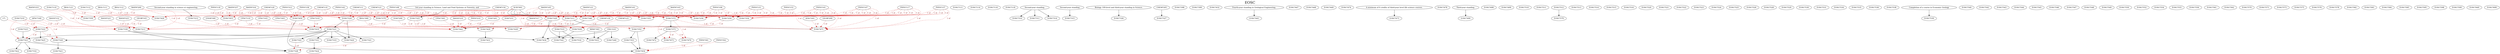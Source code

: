 digraph EOSC {
labelloc = "t";
label = "EOSC"
fontsize = 27;
"EOSC*110"
"EOSC*111"
"EOSC*112"
"EOSC*114"
"EOSC*116"
"EOSC*118"
"EOSC*210"
"MATH*101" -> "EOSC*211" [style=dashed] [label="1 of", fontcolor=firebrick4] [color=red3]
"MATH*103" -> "EOSC*211" [style=dashed] [label="1 of", fontcolor=firebrick4] [color=red3]
"MATH*105" -> "EOSC*211" [style=dashed] [label="1 of", fontcolor=firebrick4] [color=red3]
"MATH*121" -> "EOSC*211" [style=dashed] [label="1 of", fontcolor=firebrick4] [color=red3]
"SCIE*001" -> "EOSC*211" [style=dashed] [label="1 of", fontcolor=firebrick4] [color=red3]
"Second-year standing in science or engineering." -> "EOSC*212" [style=solid]
"MATH*200" -> "EOSC*213" [style=dashed] [label="1 of", fontcolor=firebrick4] [color=red3]
"MATH*253" -> "EOSC*213" [style=dashed] [label="1 of", fontcolor=firebrick4] [color=red3]
"MATH*152" -> "EOSC*213" [style=dashed] [label="1 of", fontcolor=firebrick4] [color=red3]
"MATH*221" -> "EOSC*213" [style=dashed] [label="1 of", fontcolor=firebrick4] [color=red3]
"MATH*223" -> "EOSC*213" [style=dashed] [label="1 of", fontcolor=firebrick4] [color=red3]
"APSC*160" -> "EOSC*213" [style=dashed] [label="1 of", fontcolor=firebrick4] [color=red3]
"CPSC*103" -> "EOSC*213" [style=dashed] [label="1 of", fontcolor=firebrick4] [color=red3]
"CPSC*110" -> "EOSC*213" [style=dashed] [label="1 of", fontcolor=firebrick4] [color=red3]
"EOSC*211" -> "EOSC*213" [style=dashed] [label="1 of", fontcolor=firebrick4] [color=red3]
"CHEM*110" -> "EOSC*220" [style=dashed] [label="1 of", fontcolor=firebrick4] [color=red3]
"CHEM*111" -> "EOSC*220" [style=dashed] [label="1 of", fontcolor=firebrick4] [color=red3]
"CHEM*120" -> "EOSC*220" [style=dashed] [label="1 of", fontcolor=firebrick4] [color=red3]
"CHEM*121" -> "EOSC*220" [style=dashed] [label="1 of", fontcolor=firebrick4] [color=red3]
"SCIE*001" -> "EOSC*220" [style=dashed] [label="1 of", fontcolor=firebrick4] [color=red3]
"EOSC*220" -> "EOSC*221" [style=solid]
"1**," -> "EOSC*222" [style=dashed] [label="1 of", fontcolor=firebrick4] [color=red3]
"EOSC*210" -> "EOSC*222" [style=dashed] [label="1 of", fontcolor=firebrick4] [color=red3]
"GEOB*103" -> "EOSC*222" [style=dashed] [label="1 of", fontcolor=firebrick4] [color=red3]
"EOSC*223"
"CIVL*210" -> "EOSC*240" [style=solid]
"PHYS*101" -> "EOSC*250" [style=dashed] [label="1 of", fontcolor=firebrick4] [color=red3]
"PHYS*106" -> "EOSC*250" [style=dashed] [label="1 of", fontcolor=firebrick4] [color=red3]
"PHYS*107" -> "EOSC*250" [style=dashed] [label="1 of", fontcolor=firebrick4] [color=red3]
"PHYS*117" -> "EOSC*250" [style=dashed] [label="1 of", fontcolor=firebrick4] [color=red3]
"PHYS*131" -> "EOSC*250" [style=dashed] [label="1 of", fontcolor=firebrick4] [color=red3]
"MATH*200" -> "EOSC*250" [style=dashed] [label="1 of", fontcolor=firebrick4] [color=red3]
"PHYS*108" -> "EOSC*250" [style=dashed] [label="1 of", fontcolor=firebrick4] [color=red3]
"MATH*101" -> "EOSC*256" [style=dashed] [label="1 of", fontcolor=firebrick4] [color=red3]
"MATH*103" -> "EOSC*256" [style=dashed] [label="1 of", fontcolor=firebrick4] [color=red3]
"MATH*105" -> "EOSC*256" [style=dashed] [label="1 of", fontcolor=firebrick4] [color=red3]
"MATH*121" -> "EOSC*256" [style=dashed] [label="1 of", fontcolor=firebrick4] [color=red3]
"PHYS*101" -> "EOSC*256" [style=dashed] [label="1 of", fontcolor=firebrick4] [color=red3]
"PHYS*106" -> "EOSC*256" [style=dashed] [label="1 of", fontcolor=firebrick4] [color=red3]
"PHYS*107" -> "EOSC*256" [style=dashed] [label="1 of", fontcolor=firebrick4] [color=red3]
"PHYS*117" -> "EOSC*256" [style=dashed] [label="1 of", fontcolor=firebrick4] [color=red3]
"PHYS*131" -> "EOSC*256" [style=dashed] [label="1 of", fontcolor=firebrick4] [color=red3]
"SCIE*001" -> "EOSC*256" [style=dashed] [label="1 of", fontcolor=firebrick4] [color=red3]
"SCIE*001" -> "EOSC*270" [style=dashed] [label="1 of", fontcolor=firebrick4] [color=red3]
"CHEM*110" -> "EOSC*270" [style=dashed] [label="1 of", fontcolor=firebrick4] [color=red3]
"CHEM*111" -> "EOSC*270" [style=dashed] [label="1 of", fontcolor=firebrick4] [color=red3]
"CHEM*120" -> "EOSC*270" [style=dashed] [label="1 of", fontcolor=firebrick4] [color=red3]
"CHEM*121" -> "EOSC*270" [style=dashed] [label="1 of", fontcolor=firebrick4] [color=red3]
"CHEM*154" -> "EOSC*270" [style=dashed] [label="1 of", fontcolor=firebrick4] [color=red3]
"Second-year standing." -> "EOSC*310" [style=solid]
"Second-year standing." -> "EOSC*311" [style=solid]
"Second-year standing." -> "EOSC*314" [style=solid]
"Second-year standing" -> "EOSC*315" [style=solid]
"EOSC*221" -> "EOSC*320" [style=solid]
"EOSC*210" -> "EOSC*320" [style=dashed] [label="1 of", fontcolor=firebrick4] [color=red3]
"EOSC*222" -> "EOSC*320" [style=dashed] [label="1 of", fontcolor=firebrick4] [color=red3]
"EOSC*221" -> "EOSC*321" [style=solid]
"EOSC*221" -> "EOSC*322" [style=solid]
"EOSC*221" -> "EOSC*323"
"EOSC*223" -> "EOSC*323"
"EOSC*210" -> "EOSC*323" [style=dashed] [label="1 of", fontcolor=firebrick4] [color=red3]
"EOSC*222" -> "EOSC*323" [style=dashed] [label="1 of", fontcolor=firebrick4] [color=red3]
"3rd year standing in Science, Land and Food Systems or Forestry; and" -> "EOSC*325" [style=solid]
"Biology 100-level and third-year standing in Science." -> "EOSC*326" [style=solid]
"CHEM*205" -> "EOSC*327" [style=solid]
"EOSC*323" -> "EOSC*328"
"EOSC*330" -> "EOSC*328"
"EOSC*321" -> "EOSC*328" [style=dashed] [label="1 of", fontcolor=firebrick4] [color=red3]
"EOSC*322" -> "EOSC*328" [style=dashed] [label="1 of", fontcolor=firebrick4] [color=red3]
"MATH*101" -> "EOSC*329" [style=dashed] [label="1 of", fontcolor=firebrick4] [color=red3]
"MATH*103" -> "EOSC*329" [style=dashed] [label="1 of", fontcolor=firebrick4] [color=red3]
"MATH*105" -> "EOSC*329" [style=dashed] [label="1 of", fontcolor=firebrick4] [color=red3]
"MATH*121" -> "EOSC*329" [style=dashed] [label="1 of", fontcolor=firebrick4] [color=red3]
"SCIE*001" -> "EOSC*329" [style=dashed] [label="1 of", fontcolor=firebrick4] [color=red3]
"GEOB*103" -> "EOSC*330" [style=dashed] [label="1 of", fontcolor=firebrick4] [color=red3]
"EOSC*110" -> "EOSC*330" [style=dashed] [label="1 of", fontcolor=firebrick4] [color=red3]
"EOSC*210" -> "EOSC*330" [style=dashed] [label="1 of", fontcolor=firebrick4] [color=red3]
"EOSC*221" -> "EOSC*331" [style=solid]
"EOSC*323" -> "EOSC*332" [style=solid]
"EOSC*221" -> "EOSC*333" [style=solid]
"SCIE*001" -> "EOSC*340" [style=solid]
"CHEM*110" -> "EOSC*340" [style=dashed] [label="1 of", fontcolor=firebrick4] [color=red3]
"CHEM*111" -> "EOSC*340" [style=dashed] [label="1 of", fontcolor=firebrick4] [color=red3]
"CHEM*120" -> "EOSC*340" [style=dashed] [label="1 of", fontcolor=firebrick4] [color=red3]
"CHEM*121" -> "EOSC*340" [style=dashed] [label="1 of", fontcolor=firebrick4] [color=red3]
"CHEM*154" -> "EOSC*340" [style=dashed] [label="1 of", fontcolor=firebrick4] [color=red3]
"MATH*101" -> "EOSC*340" [style=dashed] [label="1 of", fontcolor=firebrick4] [color=red3]
"MATH*103" -> "EOSC*340" [style=dashed] [label="1 of", fontcolor=firebrick4] [color=red3]
"MATH*105" -> "EOSC*340" [style=dashed] [label="1 of", fontcolor=firebrick4] [color=red3]
"MATH*121" -> "EOSC*340" [style=dashed] [label="1 of", fontcolor=firebrick4] [color=red3]
"PHYS*101" -> "EOSC*340" [style=dashed] [label="1 of", fontcolor=firebrick4] [color=red3]
"PHYS*106" -> "EOSC*340" [style=dashed] [label="1 of", fontcolor=firebrick4] [color=red3]
"PHYS*107" -> "EOSC*340" [style=dashed] [label="1 of", fontcolor=firebrick4] [color=red3]
"PHYS*117" -> "EOSC*340" [style=dashed] [label="1 of", fontcolor=firebrick4] [color=red3]
"PHYS*131" -> "EOSC*340" [style=dashed] [label="1 of", fontcolor=firebrick4] [color=red3]
"PHYS*153" -> "EOSC*340" [style=dashed] [label="1 of", fontcolor=firebrick4] [color=red3]
"PHYS*157" -> "EOSC*340" [style=dashed] [label="1 of", fontcolor=firebrick4] [color=red3]
"MATH*200" -> "EOSC*350" [style=dashed] [label="1 of", fontcolor=firebrick4] [color=red3]
"MATH*253" -> "EOSC*350" [style=dashed] [label="1 of", fontcolor=firebrick4] [color=red3]
"EOSC*250" -> "EOSC*352" [style=dashed] [label="1 of", fontcolor=firebrick4] [color=red3]
"MATH*317" -> "EOSC*352" [style=dashed] [label="1 of", fontcolor=firebrick4] [color=red3]
"EOSC*352" -> "EOSC*353" [style=solid]
"SCIE*001" -> "EOSC*354" [style=solid]
"MATH*101" -> "EOSC*354" [style=dashed] [label="1 of", fontcolor=firebrick4] [color=red3]
"MATH*103" -> "EOSC*354" [style=dashed] [label="1 of", fontcolor=firebrick4] [color=red3]
"MATH*105" -> "EOSC*354" [style=dashed] [label="1 of", fontcolor=firebrick4] [color=red3]
"MATH*121" -> "EOSC*354" [style=dashed] [label="1 of", fontcolor=firebrick4] [color=red3]
"PHYS*101" -> "EOSC*354" [style=dashed] [label="1 of", fontcolor=firebrick4] [color=red3]
"PHYS*106" -> "EOSC*354" [style=dashed] [label="1 of", fontcolor=firebrick4] [color=red3]
"PHYS*107" -> "EOSC*354" [style=dashed] [label="1 of", fontcolor=firebrick4] [color=red3]
"PHYS*117" -> "EOSC*354" [style=dashed] [label="1 of", fontcolor=firebrick4] [color=red3]
"PHYS*131" -> "EOSC*354" [style=dashed] [label="1 of", fontcolor=firebrick4] [color=red3]
"PHYS*157" -> "EOSC*354" [style=dashed] [label="1 of", fontcolor=firebrick4] [color=red3]
"SCIE*001" -> "EOSC*355" [style=solid]
"MATH*101" -> "EOSC*355" [style=dashed] [label="1 of", fontcolor=firebrick4] [color=red3]
"MATH*103" -> "EOSC*355" [style=dashed] [label="1 of", fontcolor=firebrick4] [color=red3]
"MATH*105" -> "EOSC*355" [style=dashed] [label="1 of", fontcolor=firebrick4] [color=red3]
"CHEM*110" -> "EOSC*355" [style=dashed] [label="1 of", fontcolor=firebrick4] [color=red3]
"CHEM*111" -> "EOSC*355" [style=dashed] [label="1 of", fontcolor=firebrick4] [color=red3]
"CHEM*120" -> "EOSC*355" [style=dashed] [label="1 of", fontcolor=firebrick4] [color=red3]
"CHEM*121" -> "EOSC*355" [style=dashed] [label="1 of", fontcolor=firebrick4] [color=red3]
"CHEM*154" -> "EOSC*355" [style=dashed] [label="1 of", fontcolor=firebrick4] [color=red3]
"PHYS*101" -> "EOSC*355" [style=dashed] [label="1 of", fontcolor=firebrick4] [color=red3]
"PHYS*106" -> "EOSC*355" [style=dashed] [label="1 of", fontcolor=firebrick4] [color=red3]
"PHYS*107" -> "EOSC*355" [style=dashed] [label="1 of", fontcolor=firebrick4] [color=red3]
"PHYS*117" -> "EOSC*355" [style=dashed] [label="1 of", fontcolor=firebrick4] [color=red3]
"PHYS*131" -> "EOSC*355" [style=dashed] [label="1 of", fontcolor=firebrick4] [color=red3]
"PHYS*153" -> "EOSC*355" [style=dashed] [label="1 of", fontcolor=firebrick4] [color=red3]
"PHYS*157" -> "EOSC*355" [style=dashed] [label="1 of", fontcolor=firebrick4] [color=red3]
"SCIE*001" -> "EOSC*372" [style=solid]
"CHEM*110" -> "EOSC*372" [style=dashed] [label="1 of", fontcolor=firebrick4] [color=red3]
"CHEM*111" -> "EOSC*372" [style=dashed] [label="1 of", fontcolor=firebrick4] [color=red3]
"CHEM*120" -> "EOSC*372" [style=dashed] [label="1 of", fontcolor=firebrick4] [color=red3]
"CHEM*121" -> "EOSC*372" [style=dashed] [label="1 of", fontcolor=firebrick4] [color=red3]
"CHEM*154" -> "EOSC*372" [style=dashed] [label="1 of", fontcolor=firebrick4] [color=red3]
"MATH*101" -> "EOSC*372" [style=dashed] [label="1 of", fontcolor=firebrick4] [color=red3]
"MATH*103" -> "EOSC*372" [style=dashed] [label="1 of", fontcolor=firebrick4] [color=red3]
"MATH*105" -> "EOSC*372" [style=dashed] [label="1 of", fontcolor=firebrick4] [color=red3]
"MATH*121" -> "EOSC*372" [style=dashed] [label="1 of", fontcolor=firebrick4] [color=red3]
"PHYS*101" -> "EOSC*372" [style=dashed] [label="1 of", fontcolor=firebrick4] [color=red3]
"PHYS*106" -> "EOSC*372" [style=dashed] [label="1 of", fontcolor=firebrick4] [color=red3]
"PHYS*107" -> "EOSC*372" [style=dashed] [label="1 of", fontcolor=firebrick4] [color=red3]
"PHYS*117" -> "EOSC*372" [style=dashed] [label="1 of", fontcolor=firebrick4] [color=red3]
"PHYS*131" -> "EOSC*372" [style=dashed] [label="1 of", fontcolor=firebrick4] [color=red3]
"PHYS*153" -> "EOSC*372" [style=dashed] [label="1 of", fontcolor=firebrick4] [color=red3]
"PHYS*157" -> "EOSC*372" [style=dashed] [label="1 of", fontcolor=firebrick4] [color=red3]
"EOSC*372" -> "EOSC*373" [style=solid]
"EOSC*398"
"EOSC*399"
"STAT*200" -> "EOSC*410" [style=dashed] [label="1 of", fontcolor=firebrick4] [color=red3]
"BIOL*300" -> "EOSC*410" [style=dashed] [label="1 of", fontcolor=firebrick4] [color=red3]
"MATH*200" -> "EOSC*410" [style=dashed] [label="1 of", fontcolor=firebrick4] [color=red3]
"EOSC*250" -> "EOSC*410" [style=dashed] [label="1 of", fontcolor=firebrick4] [color=red3]
"EOSC*211" -> "EOSC*410" [style=dashed] [label="1 of", fontcolor=firebrick4] [color=red3]
"EOSC*212" -> "EOSC*410" [style=dashed] [label="1 of", fontcolor=firebrick4] [color=red3]
"ENVR*300" -> "EOSC*410" [style=dashed] [label="1 of", fontcolor=firebrick4] [color=red3]
"CPSC*203" -> "EOSC*410" [style=dashed] [label="1 of", fontcolor=firebrick4] [color=red3]
"CPSC*210" -> "EOSC*410" [style=dashed] [label="1 of", fontcolor=firebrick4] [color=red3]
"EOSC*220" -> "EOSC*420"
"EOSC*221" -> "EOSC*420"
"EOSC*320" -> "EOSC*421" [style=solid]
"EOSC*323" -> "EOSC*422" [style=solid]
"EOSC*331" -> "EOSC*424" [style=solid]
"EOSC*222" -> "EOSC*425" [style=solid]
"BIOL*111" -> "EOSC*426" [style=dashed] [label="1 of", fontcolor=firebrick4] [color=red3]
"BIOL*112" -> "EOSC*426" [style=dashed] [label="1 of", fontcolor=firebrick4] [color=red3]
"BIOL*121" -> "EOSC*426" [style=dashed] [label="1 of", fontcolor=firebrick4] [color=red3]
"CHEM*110" -> "EOSC*426" [style=dashed] [label="1 of", fontcolor=firebrick4] [color=red3]
"CHEM*111" -> "EOSC*426" [style=dashed] [label="1 of", fontcolor=firebrick4] [color=red3]
"CHEM*120" -> "EOSC*426" [style=dashed] [label="1 of", fontcolor=firebrick4] [color=red3]
"CHEM*121" -> "EOSC*426" [style=dashed] [label="1 of", fontcolor=firebrick4] [color=red3]
"EOSC*110" -> "EOSC*426" [style=dashed] [label="1 of", fontcolor=firebrick4] [color=red3]
"EOSC*112" -> "EOSC*426" [style=dashed] [label="1 of", fontcolor=firebrick4] [color=red3]
"EOSC*325" -> "EOSC*428" [style=dashed] [label="1 of", fontcolor=firebrick4] [color=red3]
"EOSC*329" -> "EOSC*428" [style=dashed] [label="1 of", fontcolor=firebrick4] [color=red3]
"EOSC*325" -> "EOSC*429" [style=dashed] [label="1 of", fontcolor=firebrick4] [color=red3]
"EOSC*329" -> "EOSC*429" [style=dashed] [label="1 of", fontcolor=firebrick4] [color=red3]
"CHEM*123" -> "EOSC*430" [style=dashed] [label="1 of", fontcolor=firebrick4] [color=red3]
"CHEM*130" -> "EOSC*430" [style=dashed] [label="1 of", fontcolor=firebrick4] [color=red3]
"CHEM*154" -> "EOSC*430" [style=dashed] [label="1 of", fontcolor=firebrick4] [color=red3]
"EOSC*325" -> "EOSC*430" [style=dashed] [label="1 of", fontcolor=firebrick4] [color=red3]
"EOSC*329" -> "EOSC*430" [style=dashed] [label="1 of", fontcolor=firebrick4] [color=red3]
"EOSC*429" -> "EOSC*431" [style=solid]
"EOSC*432"
"EOSC*329" -> "EOSC*433"
"CIVL*210" -> "EOSC*433"
"MINE*303" -> "EOSC*433"
"EOSC*329" -> "EOSC*434"
"EOSC*330" -> "EOSC*434"
"CIVL*210" -> "EOSC*434"
"EOSC*340" -> "EOSC*442" [style=solid]
"CPSC*103" -> "EOSC*442" [style=dashed] [label="1 of", fontcolor=firebrick4] [color=red3]
"CPSC*110" -> "EOSC*442" [style=dashed] [label="1 of", fontcolor=firebrick4] [color=red3]
"CPSC*301" -> "EOSC*442" [style=dashed] [label="1 of", fontcolor=firebrick4] [color=red3]
"EOSC*211" -> "EOSC*442" [style=dashed] [label="1 of", fontcolor=firebrick4] [color=red3]
"MATH*210" -> "EOSC*442" [style=dashed] [label="1 of", fontcolor=firebrick4] [color=red3]
"PHYS*210" -> "EOSC*442" [style=dashed] [label="1 of", fontcolor=firebrick4] [color=red3]
"STAT*200" -> "EOSC*442" [style=dashed] [label="1 of", fontcolor=firebrick4] [color=red3]
"STAT*201" -> "EOSC*442" [style=dashed] [label="1 of", fontcolor=firebrick4] [color=red3]
"STAT*251" -> "EOSC*442" [style=dashed] [label="1 of", fontcolor=firebrick4] [color=red3]
"BIOL*300" -> "EOSC*442" [style=dashed] [label="1 of", fontcolor=firebrick4] [color=red3]
"Fourth-year standing in Geological Engineering." -> "EOSC*445" [style=solid]
"EOSC*447"
"EOSC*448"
"EOSC*449"
"PHYS*312" -> "EOSC*450" [style=dashed] [label="1 of", fontcolor=firebrick4] [color=red3]
"MATH*316" -> "EOSC*450" [style=dashed] [label="1 of", fontcolor=firebrick4] [color=red3]
"MATH*257" -> "EOSC*450" [style=dashed] [label="1 of", fontcolor=firebrick4] [color=red3]
"PHYS*102" -> "EOSC*450" [style=dashed] [label="1 of", fontcolor=firebrick4] [color=red3]
"PHYS*108" -> "EOSC*450" [style=dashed] [label="1 of", fontcolor=firebrick4] [color=red3]
"PHYS*118" -> "EOSC*450" [style=dashed] [label="1 of", fontcolor=firebrick4] [color=red3]
"PHYS*158" -> "EOSC*450" [style=dashed] [label="1 of", fontcolor=firebrick4] [color=red3]
"SCIE*001" -> "EOSC*450" [style=dashed] [label="1 of", fontcolor=firebrick4] [color=red3]
"PHYS*312" -> "EOSC*453" [style=dashed] [label="1 of", fontcolor=firebrick4] [color=red3]
"MATH*316" -> "EOSC*453" [style=dashed] [label="1 of", fontcolor=firebrick4] [color=red3]
"MATH*257" -> "EOSC*453" [style=dashed] [label="1 of", fontcolor=firebrick4] [color=red3]
"EOSC*352" -> "EOSC*454"
"EOSC*353" -> "EOSC*454"
"EOSC*450" -> "EOSC*454"
"PHYS*301" -> "EOSC*454" [style=dashed] [label="1 of", fontcolor=firebrick4] [color=red3]
"PHYS*354" -> "EOSC*454" [style=dashed] [label="1 of", fontcolor=firebrick4] [color=red3]
"EOSC*372" -> "EOSC*470" [style=dashed] [label="1 of", fontcolor=firebrick4] [color=red3]
"EOSC*373" -> "EOSC*470" [style=dashed] [label="1 of", fontcolor=firebrick4] [color=red3]
"EOSC*211" -> "EOSC*471" [style=solid]
"ATSC*201" -> "EOSC*471" [style=dashed] [label="1 of", fontcolor=firebrick4] [color=red3]
"EOSC*372" -> "EOSC*471" [style=dashed] [label="1 of", fontcolor=firebrick4] [color=red3]
"GEOB*200" -> "EOSC*471" [style=dashed] [label="1 of", fontcolor=firebrick4] [color=red3]
"SCIE*001" -> "EOSC*471" [style=dashed] [label="1 of", fontcolor=firebrick4] [color=red3]
"PHYS*101" -> "EOSC*471" [style=dashed] [label="1 of", fontcolor=firebrick4] [color=red3]
"PHYS*107" -> "EOSC*471" [style=dashed] [label="1 of", fontcolor=firebrick4] [color=red3]
"PHYS*117" -> "EOSC*471" [style=dashed] [label="1 of", fontcolor=firebrick4] [color=red3]
"PHYS*153" -> "EOSC*471" [style=dashed] [label="1 of", fontcolor=firebrick4] [color=red3]
"PHYS*157" -> "EOSC*471" [style=dashed] [label="1 of", fontcolor=firebrick4] [color=red3]
"EOSC*373" -> "EOSC*472" [style=solid]
"EOSC*372" -> "EOSC*473" [style=dashed] [label="1 of", fontcolor=firebrick4] [color=red3]
"EOSC*373" -> "EOSC*473" [style=dashed] [label="1 of", fontcolor=firebrick4] [color=red3]
"EOSC*474"
"A minimum of 6 credits of third-year level life science courses." -> "EOSC*475" [style=solid]
"EOSC*478"
"Third-year standing." -> "EOSC*490" [style=solid]
"EOSC*498"
"EOSC*499"
"EOSC*510"
"EOSC*511"
"EOSC*512"
"EOSC*513"
"EOSC*514"
"EOSC*515"
"EOSC*516"
"EOSC*520"
"EOSC*521"
"EOSC*522"
"EOSC*523"
"EOSC*524"
"EOSC*525"
"EOSC*526"
"EOSC*528"
"EOSC*529"
"EOSC*530"
"EOSC*531"
"EOSC*533" -> "EOSC*532" [style=solid]
"EOSC*534"
"EOSC*535"
"EOSC*536"
"EOSC*538"
"Completion of a course in Economic Geology" -> "EOSC*539" [style=solid]
"EOSC*540"
"EOSC*430" -> "EOSC*541" [style=solid]
"EOSC*533" -> "EOSC*541" [style=solid]
"EOSC*542"
"EOSC*543"
"EOSC*544"
"EOSC*545"
"EOSC*546"
"EOSC*547"
"EOSC*548"
"EOSC*549"
"EOSC*550"
"EOSC*552"
"EOSC*554"
"EOSC*555"
"EOSC*556"
"EOSC*561"
"EOSC*562"
"EOSC*570"
"EOSC*571"
"EOSC*573"
"EOSC*575"
"EOSC*576"
"EOSC*578"
"EOSC*512" -> "EOSC*579" [style=solid]
"EOSC*582"
"EOSC*583"
"EOSC*584"
"EOSC*585"
"EOSC*595"
"EOSC*598"
"EOSC*599"
"EOSC*649"
"EOSC*699"
}
